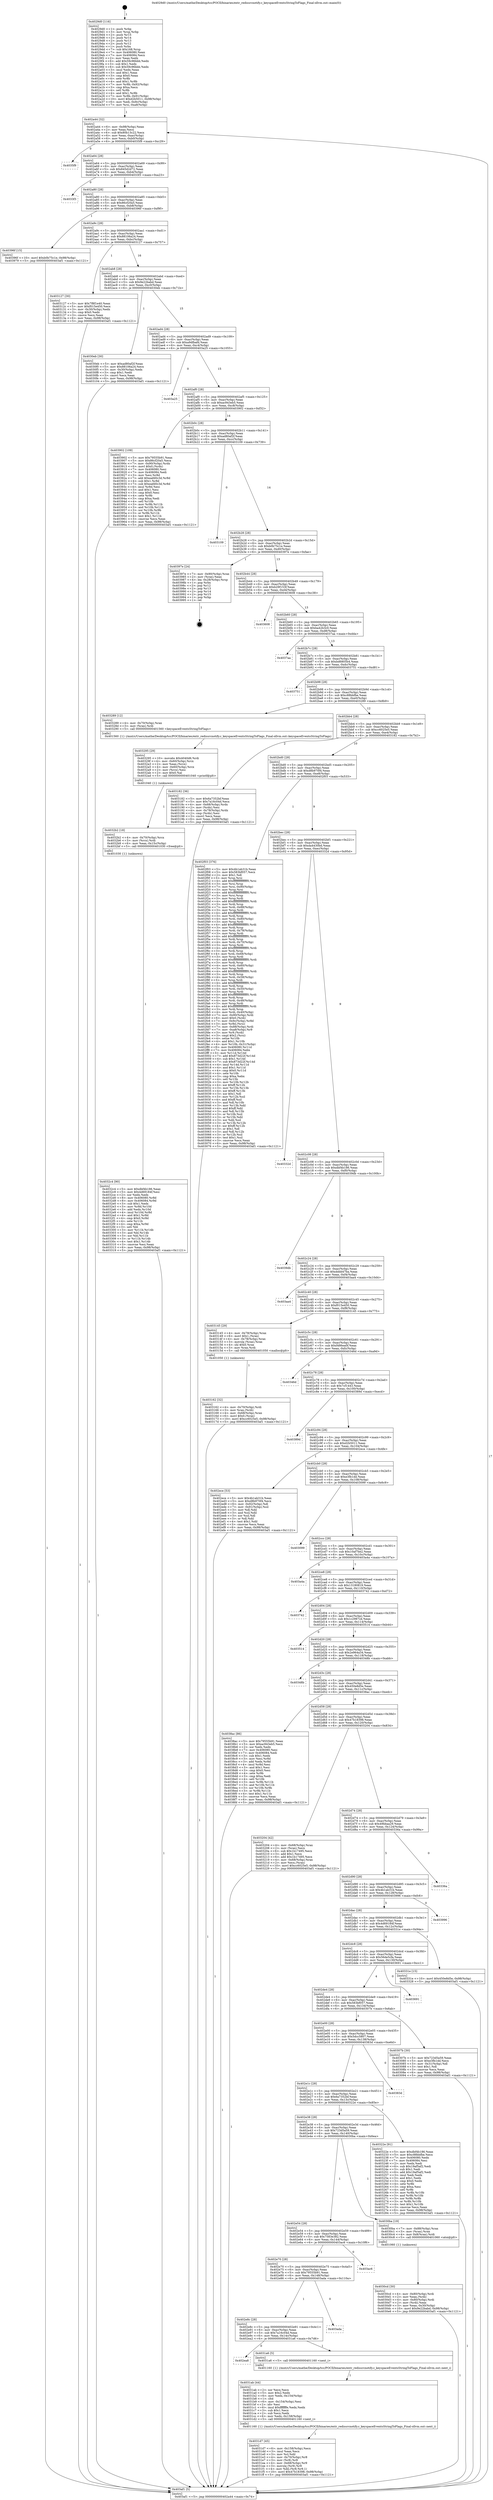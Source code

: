 digraph "0x4029d0" {
  label = "0x4029d0 (/mnt/c/Users/mathe/Desktop/tcc/POCII/binaries/extr_redissrcnotify.c_keyspaceEventsStringToFlags_Final-ollvm.out::main(0))"
  labelloc = "t"
  node[shape=record]

  Entry [label="",width=0.3,height=0.3,shape=circle,fillcolor=black,style=filled]
  "0x402a44" [label="{
     0x402a44 [32]\l
     | [instrs]\l
     &nbsp;&nbsp;0x402a44 \<+6\>: mov -0x98(%rbp),%eax\l
     &nbsp;&nbsp;0x402a4a \<+2\>: mov %eax,%ecx\l
     &nbsp;&nbsp;0x402a4c \<+6\>: sub $0x80b13c22,%ecx\l
     &nbsp;&nbsp;0x402a52 \<+6\>: mov %eax,-0xac(%rbp)\l
     &nbsp;&nbsp;0x402a58 \<+6\>: mov %ecx,-0xb0(%rbp)\l
     &nbsp;&nbsp;0x402a5e \<+6\>: je 00000000004035f9 \<main+0xc29\>\l
  }"]
  "0x4035f9" [label="{
     0x4035f9\l
  }", style=dashed]
  "0x402a64" [label="{
     0x402a64 [28]\l
     | [instrs]\l
     &nbsp;&nbsp;0x402a64 \<+5\>: jmp 0000000000402a69 \<main+0x99\>\l
     &nbsp;&nbsp;0x402a69 \<+6\>: mov -0xac(%rbp),%eax\l
     &nbsp;&nbsp;0x402a6f \<+5\>: sub $0x845d2d72,%eax\l
     &nbsp;&nbsp;0x402a74 \<+6\>: mov %eax,-0xb4(%rbp)\l
     &nbsp;&nbsp;0x402a7a \<+6\>: je 00000000004033f3 \<main+0xa23\>\l
  }"]
  Exit [label="",width=0.3,height=0.3,shape=circle,fillcolor=black,style=filled,peripheries=2]
  "0x4033f3" [label="{
     0x4033f3\l
  }", style=dashed]
  "0x402a80" [label="{
     0x402a80 [28]\l
     | [instrs]\l
     &nbsp;&nbsp;0x402a80 \<+5\>: jmp 0000000000402a85 \<main+0xb5\>\l
     &nbsp;&nbsp;0x402a85 \<+6\>: mov -0xac(%rbp),%eax\l
     &nbsp;&nbsp;0x402a8b \<+5\>: sub $0x86cf20a5,%eax\l
     &nbsp;&nbsp;0x402a90 \<+6\>: mov %eax,-0xb8(%rbp)\l
     &nbsp;&nbsp;0x402a96 \<+6\>: je 000000000040396f \<main+0xf9f\>\l
  }"]
  "0x4032c4" [label="{
     0x4032c4 [90]\l
     | [instrs]\l
     &nbsp;&nbsp;0x4032c4 \<+5\>: mov $0xdbf4b186,%eax\l
     &nbsp;&nbsp;0x4032c9 \<+5\>: mov $0x4d69184f,%esi\l
     &nbsp;&nbsp;0x4032ce \<+2\>: xor %edx,%edx\l
     &nbsp;&nbsp;0x4032d0 \<+8\>: mov 0x406080,%r8d\l
     &nbsp;&nbsp;0x4032d8 \<+8\>: mov 0x406084,%r9d\l
     &nbsp;&nbsp;0x4032e0 \<+3\>: sub $0x1,%edx\l
     &nbsp;&nbsp;0x4032e3 \<+3\>: mov %r8d,%r10d\l
     &nbsp;&nbsp;0x4032e6 \<+3\>: add %edx,%r10d\l
     &nbsp;&nbsp;0x4032e9 \<+4\>: imul %r10d,%r8d\l
     &nbsp;&nbsp;0x4032ed \<+4\>: and $0x1,%r8d\l
     &nbsp;&nbsp;0x4032f1 \<+4\>: cmp $0x0,%r8d\l
     &nbsp;&nbsp;0x4032f5 \<+4\>: sete %r11b\l
     &nbsp;&nbsp;0x4032f9 \<+4\>: cmp $0xa,%r9d\l
     &nbsp;&nbsp;0x4032fd \<+3\>: setl %bl\l
     &nbsp;&nbsp;0x403300 \<+3\>: mov %r11b,%r14b\l
     &nbsp;&nbsp;0x403303 \<+3\>: and %bl,%r14b\l
     &nbsp;&nbsp;0x403306 \<+3\>: xor %bl,%r11b\l
     &nbsp;&nbsp;0x403309 \<+3\>: or %r11b,%r14b\l
     &nbsp;&nbsp;0x40330c \<+4\>: test $0x1,%r14b\l
     &nbsp;&nbsp;0x403310 \<+3\>: cmovne %esi,%eax\l
     &nbsp;&nbsp;0x403313 \<+6\>: mov %eax,-0x98(%rbp)\l
     &nbsp;&nbsp;0x403319 \<+5\>: jmp 0000000000403af1 \<main+0x1121\>\l
  }"]
  "0x40396f" [label="{
     0x40396f [15]\l
     | [instrs]\l
     &nbsp;&nbsp;0x40396f \<+10\>: movl $0xb0b75c1e,-0x98(%rbp)\l
     &nbsp;&nbsp;0x403979 \<+5\>: jmp 0000000000403af1 \<main+0x1121\>\l
  }"]
  "0x402a9c" [label="{
     0x402a9c [28]\l
     | [instrs]\l
     &nbsp;&nbsp;0x402a9c \<+5\>: jmp 0000000000402aa1 \<main+0xd1\>\l
     &nbsp;&nbsp;0x402aa1 \<+6\>: mov -0xac(%rbp),%eax\l
     &nbsp;&nbsp;0x402aa7 \<+5\>: sub $0x88106a24,%eax\l
     &nbsp;&nbsp;0x402aac \<+6\>: mov %eax,-0xbc(%rbp)\l
     &nbsp;&nbsp;0x402ab2 \<+6\>: je 0000000000403127 \<main+0x757\>\l
  }"]
  "0x4032b2" [label="{
     0x4032b2 [18]\l
     | [instrs]\l
     &nbsp;&nbsp;0x4032b2 \<+4\>: mov -0x70(%rbp),%rcx\l
     &nbsp;&nbsp;0x4032b6 \<+3\>: mov (%rcx),%rdi\l
     &nbsp;&nbsp;0x4032b9 \<+6\>: mov %eax,-0x15c(%rbp)\l
     &nbsp;&nbsp;0x4032bf \<+5\>: call 0000000000401030 \<free@plt\>\l
     | [calls]\l
     &nbsp;&nbsp;0x401030 \{1\} (unknown)\l
  }"]
  "0x403127" [label="{
     0x403127 [30]\l
     | [instrs]\l
     &nbsp;&nbsp;0x403127 \<+5\>: mov $0x7f8f1e40,%eax\l
     &nbsp;&nbsp;0x40312c \<+5\>: mov $0xf015e450,%ecx\l
     &nbsp;&nbsp;0x403131 \<+3\>: mov -0x30(%rbp),%edx\l
     &nbsp;&nbsp;0x403134 \<+3\>: cmp $0x0,%edx\l
     &nbsp;&nbsp;0x403137 \<+3\>: cmove %ecx,%eax\l
     &nbsp;&nbsp;0x40313a \<+6\>: mov %eax,-0x98(%rbp)\l
     &nbsp;&nbsp;0x403140 \<+5\>: jmp 0000000000403af1 \<main+0x1121\>\l
  }"]
  "0x402ab8" [label="{
     0x402ab8 [28]\l
     | [instrs]\l
     &nbsp;&nbsp;0x402ab8 \<+5\>: jmp 0000000000402abd \<main+0xed\>\l
     &nbsp;&nbsp;0x402abd \<+6\>: mov -0xac(%rbp),%eax\l
     &nbsp;&nbsp;0x402ac3 \<+5\>: sub $0x9e22babd,%eax\l
     &nbsp;&nbsp;0x402ac8 \<+6\>: mov %eax,-0xc0(%rbp)\l
     &nbsp;&nbsp;0x402ace \<+6\>: je 00000000004030eb \<main+0x71b\>\l
  }"]
  "0x403295" [label="{
     0x403295 [29]\l
     | [instrs]\l
     &nbsp;&nbsp;0x403295 \<+10\>: movabs $0x4040d6,%rdi\l
     &nbsp;&nbsp;0x40329f \<+4\>: mov -0x60(%rbp),%rcx\l
     &nbsp;&nbsp;0x4032a3 \<+2\>: mov %eax,(%rcx)\l
     &nbsp;&nbsp;0x4032a5 \<+4\>: mov -0x60(%rbp),%rcx\l
     &nbsp;&nbsp;0x4032a9 \<+2\>: mov (%rcx),%esi\l
     &nbsp;&nbsp;0x4032ab \<+2\>: mov $0x0,%al\l
     &nbsp;&nbsp;0x4032ad \<+5\>: call 0000000000401040 \<printf@plt\>\l
     | [calls]\l
     &nbsp;&nbsp;0x401040 \{1\} (unknown)\l
  }"]
  "0x4030eb" [label="{
     0x4030eb [30]\l
     | [instrs]\l
     &nbsp;&nbsp;0x4030eb \<+5\>: mov $0xad80af2f,%eax\l
     &nbsp;&nbsp;0x4030f0 \<+5\>: mov $0x88106a24,%ecx\l
     &nbsp;&nbsp;0x4030f5 \<+3\>: mov -0x30(%rbp),%edx\l
     &nbsp;&nbsp;0x4030f8 \<+3\>: cmp $0x1,%edx\l
     &nbsp;&nbsp;0x4030fb \<+3\>: cmovl %ecx,%eax\l
     &nbsp;&nbsp;0x4030fe \<+6\>: mov %eax,-0x98(%rbp)\l
     &nbsp;&nbsp;0x403104 \<+5\>: jmp 0000000000403af1 \<main+0x1121\>\l
  }"]
  "0x402ad4" [label="{
     0x402ad4 [28]\l
     | [instrs]\l
     &nbsp;&nbsp;0x402ad4 \<+5\>: jmp 0000000000402ad9 \<main+0x109\>\l
     &nbsp;&nbsp;0x402ad9 \<+6\>: mov -0xac(%rbp),%eax\l
     &nbsp;&nbsp;0x402adf \<+5\>: sub $0xa9dfbafd,%eax\l
     &nbsp;&nbsp;0x402ae4 \<+6\>: mov %eax,-0xc4(%rbp)\l
     &nbsp;&nbsp;0x402aea \<+6\>: je 0000000000403a25 \<main+0x1055\>\l
  }"]
  "0x4031d7" [label="{
     0x4031d7 [45]\l
     | [instrs]\l
     &nbsp;&nbsp;0x4031d7 \<+6\>: mov -0x158(%rbp),%ecx\l
     &nbsp;&nbsp;0x4031dd \<+3\>: imul %eax,%ecx\l
     &nbsp;&nbsp;0x4031e0 \<+3\>: mov %cl,%dil\l
     &nbsp;&nbsp;0x4031e3 \<+4\>: mov -0x70(%rbp),%r8\l
     &nbsp;&nbsp;0x4031e7 \<+3\>: mov (%r8),%r8\l
     &nbsp;&nbsp;0x4031ea \<+4\>: mov -0x68(%rbp),%r9\l
     &nbsp;&nbsp;0x4031ee \<+3\>: movslq (%r9),%r9\l
     &nbsp;&nbsp;0x4031f1 \<+4\>: mov %dil,(%r8,%r9,1)\l
     &nbsp;&nbsp;0x4031f5 \<+10\>: movl $0x47b18398,-0x98(%rbp)\l
     &nbsp;&nbsp;0x4031ff \<+5\>: jmp 0000000000403af1 \<main+0x1121\>\l
  }"]
  "0x403a25" [label="{
     0x403a25\l
  }", style=dashed]
  "0x402af0" [label="{
     0x402af0 [28]\l
     | [instrs]\l
     &nbsp;&nbsp;0x402af0 \<+5\>: jmp 0000000000402af5 \<main+0x125\>\l
     &nbsp;&nbsp;0x402af5 \<+6\>: mov -0xac(%rbp),%eax\l
     &nbsp;&nbsp;0x402afb \<+5\>: sub $0xac943eb5,%eax\l
     &nbsp;&nbsp;0x402b00 \<+6\>: mov %eax,-0xc8(%rbp)\l
     &nbsp;&nbsp;0x402b06 \<+6\>: je 0000000000403902 \<main+0xf32\>\l
  }"]
  "0x4031ab" [label="{
     0x4031ab [44]\l
     | [instrs]\l
     &nbsp;&nbsp;0x4031ab \<+2\>: xor %ecx,%ecx\l
     &nbsp;&nbsp;0x4031ad \<+5\>: mov $0x2,%edx\l
     &nbsp;&nbsp;0x4031b2 \<+6\>: mov %edx,-0x154(%rbp)\l
     &nbsp;&nbsp;0x4031b8 \<+1\>: cltd\l
     &nbsp;&nbsp;0x4031b9 \<+6\>: mov -0x154(%rbp),%esi\l
     &nbsp;&nbsp;0x4031bf \<+2\>: idiv %esi\l
     &nbsp;&nbsp;0x4031c1 \<+6\>: imul $0xfffffffe,%edx,%edx\l
     &nbsp;&nbsp;0x4031c7 \<+3\>: sub $0x1,%ecx\l
     &nbsp;&nbsp;0x4031ca \<+2\>: sub %ecx,%edx\l
     &nbsp;&nbsp;0x4031cc \<+6\>: mov %edx,-0x158(%rbp)\l
     &nbsp;&nbsp;0x4031d2 \<+5\>: call 0000000000401160 \<next_i\>\l
     | [calls]\l
     &nbsp;&nbsp;0x401160 \{1\} (/mnt/c/Users/mathe/Desktop/tcc/POCII/binaries/extr_redissrcnotify.c_keyspaceEventsStringToFlags_Final-ollvm.out::next_i)\l
  }"]
  "0x403902" [label="{
     0x403902 [109]\l
     | [instrs]\l
     &nbsp;&nbsp;0x403902 \<+5\>: mov $0x79555b91,%eax\l
     &nbsp;&nbsp;0x403907 \<+5\>: mov $0x86cf20a5,%ecx\l
     &nbsp;&nbsp;0x40390c \<+7\>: mov -0x90(%rbp),%rdx\l
     &nbsp;&nbsp;0x403913 \<+6\>: movl $0x0,(%rdx)\l
     &nbsp;&nbsp;0x403919 \<+7\>: mov 0x406080,%esi\l
     &nbsp;&nbsp;0x403920 \<+7\>: mov 0x406084,%edi\l
     &nbsp;&nbsp;0x403927 \<+3\>: mov %esi,%r8d\l
     &nbsp;&nbsp;0x40392a \<+7\>: add $0xeafd0c3d,%r8d\l
     &nbsp;&nbsp;0x403931 \<+4\>: sub $0x1,%r8d\l
     &nbsp;&nbsp;0x403935 \<+7\>: sub $0xeafd0c3d,%r8d\l
     &nbsp;&nbsp;0x40393c \<+4\>: imul %r8d,%esi\l
     &nbsp;&nbsp;0x403940 \<+3\>: and $0x1,%esi\l
     &nbsp;&nbsp;0x403943 \<+3\>: cmp $0x0,%esi\l
     &nbsp;&nbsp;0x403946 \<+4\>: sete %r9b\l
     &nbsp;&nbsp;0x40394a \<+3\>: cmp $0xa,%edi\l
     &nbsp;&nbsp;0x40394d \<+4\>: setl %r10b\l
     &nbsp;&nbsp;0x403951 \<+3\>: mov %r9b,%r11b\l
     &nbsp;&nbsp;0x403954 \<+3\>: and %r10b,%r11b\l
     &nbsp;&nbsp;0x403957 \<+3\>: xor %r10b,%r9b\l
     &nbsp;&nbsp;0x40395a \<+3\>: or %r9b,%r11b\l
     &nbsp;&nbsp;0x40395d \<+4\>: test $0x1,%r11b\l
     &nbsp;&nbsp;0x403961 \<+3\>: cmovne %ecx,%eax\l
     &nbsp;&nbsp;0x403964 \<+6\>: mov %eax,-0x98(%rbp)\l
     &nbsp;&nbsp;0x40396a \<+5\>: jmp 0000000000403af1 \<main+0x1121\>\l
  }"]
  "0x402b0c" [label="{
     0x402b0c [28]\l
     | [instrs]\l
     &nbsp;&nbsp;0x402b0c \<+5\>: jmp 0000000000402b11 \<main+0x141\>\l
     &nbsp;&nbsp;0x402b11 \<+6\>: mov -0xac(%rbp),%eax\l
     &nbsp;&nbsp;0x402b17 \<+5\>: sub $0xad80af2f,%eax\l
     &nbsp;&nbsp;0x402b1c \<+6\>: mov %eax,-0xcc(%rbp)\l
     &nbsp;&nbsp;0x402b22 \<+6\>: je 0000000000403109 \<main+0x739\>\l
  }"]
  "0x402ea8" [label="{
     0x402ea8\l
  }", style=dashed]
  "0x403109" [label="{
     0x403109\l
  }", style=dashed]
  "0x402b28" [label="{
     0x402b28 [28]\l
     | [instrs]\l
     &nbsp;&nbsp;0x402b28 \<+5\>: jmp 0000000000402b2d \<main+0x15d\>\l
     &nbsp;&nbsp;0x402b2d \<+6\>: mov -0xac(%rbp),%eax\l
     &nbsp;&nbsp;0x402b33 \<+5\>: sub $0xb0b75c1e,%eax\l
     &nbsp;&nbsp;0x402b38 \<+6\>: mov %eax,-0xd0(%rbp)\l
     &nbsp;&nbsp;0x402b3e \<+6\>: je 000000000040397e \<main+0xfae\>\l
  }"]
  "0x4031a6" [label="{
     0x4031a6 [5]\l
     | [instrs]\l
     &nbsp;&nbsp;0x4031a6 \<+5\>: call 0000000000401160 \<next_i\>\l
     | [calls]\l
     &nbsp;&nbsp;0x401160 \{1\} (/mnt/c/Users/mathe/Desktop/tcc/POCII/binaries/extr_redissrcnotify.c_keyspaceEventsStringToFlags_Final-ollvm.out::next_i)\l
  }"]
  "0x40397e" [label="{
     0x40397e [24]\l
     | [instrs]\l
     &nbsp;&nbsp;0x40397e \<+7\>: mov -0x90(%rbp),%rax\l
     &nbsp;&nbsp;0x403985 \<+2\>: mov (%rax),%eax\l
     &nbsp;&nbsp;0x403987 \<+4\>: lea -0x28(%rbp),%rsp\l
     &nbsp;&nbsp;0x40398b \<+1\>: pop %rbx\l
     &nbsp;&nbsp;0x40398c \<+2\>: pop %r12\l
     &nbsp;&nbsp;0x40398e \<+2\>: pop %r13\l
     &nbsp;&nbsp;0x403990 \<+2\>: pop %r14\l
     &nbsp;&nbsp;0x403992 \<+2\>: pop %r15\l
     &nbsp;&nbsp;0x403994 \<+1\>: pop %rbp\l
     &nbsp;&nbsp;0x403995 \<+1\>: ret\l
  }"]
  "0x402b44" [label="{
     0x402b44 [28]\l
     | [instrs]\l
     &nbsp;&nbsp;0x402b44 \<+5\>: jmp 0000000000402b49 \<main+0x179\>\l
     &nbsp;&nbsp;0x402b49 \<+6\>: mov -0xac(%rbp),%eax\l
     &nbsp;&nbsp;0x402b4f \<+5\>: sub $0xb29f153f,%eax\l
     &nbsp;&nbsp;0x402b54 \<+6\>: mov %eax,-0xd4(%rbp)\l
     &nbsp;&nbsp;0x402b5a \<+6\>: je 0000000000403608 \<main+0xc38\>\l
  }"]
  "0x402e8c" [label="{
     0x402e8c [28]\l
     | [instrs]\l
     &nbsp;&nbsp;0x402e8c \<+5\>: jmp 0000000000402e91 \<main+0x4c1\>\l
     &nbsp;&nbsp;0x402e91 \<+6\>: mov -0xac(%rbp),%eax\l
     &nbsp;&nbsp;0x402e97 \<+5\>: sub $0x7a16c04d,%eax\l
     &nbsp;&nbsp;0x402e9c \<+6\>: mov %eax,-0x14c(%rbp)\l
     &nbsp;&nbsp;0x402ea2 \<+6\>: je 00000000004031a6 \<main+0x7d6\>\l
  }"]
  "0x403608" [label="{
     0x403608\l
  }", style=dashed]
  "0x402b60" [label="{
     0x402b60 [28]\l
     | [instrs]\l
     &nbsp;&nbsp;0x402b60 \<+5\>: jmp 0000000000402b65 \<main+0x195\>\l
     &nbsp;&nbsp;0x402b65 \<+6\>: mov -0xac(%rbp),%eax\l
     &nbsp;&nbsp;0x402b6b \<+5\>: sub $0xba42b3c0,%eax\l
     &nbsp;&nbsp;0x402b70 \<+6\>: mov %eax,-0xd8(%rbp)\l
     &nbsp;&nbsp;0x402b76 \<+6\>: je 00000000004037aa \<main+0xdda\>\l
  }"]
  "0x403ada" [label="{
     0x403ada\l
  }", style=dashed]
  "0x4037aa" [label="{
     0x4037aa\l
  }", style=dashed]
  "0x402b7c" [label="{
     0x402b7c [28]\l
     | [instrs]\l
     &nbsp;&nbsp;0x402b7c \<+5\>: jmp 0000000000402b81 \<main+0x1b1\>\l
     &nbsp;&nbsp;0x402b81 \<+6\>: mov -0xac(%rbp),%eax\l
     &nbsp;&nbsp;0x402b87 \<+5\>: sub $0xbd6805b4,%eax\l
     &nbsp;&nbsp;0x402b8c \<+6\>: mov %eax,-0xdc(%rbp)\l
     &nbsp;&nbsp;0x402b92 \<+6\>: je 0000000000403751 \<main+0xd81\>\l
  }"]
  "0x402e70" [label="{
     0x402e70 [28]\l
     | [instrs]\l
     &nbsp;&nbsp;0x402e70 \<+5\>: jmp 0000000000402e75 \<main+0x4a5\>\l
     &nbsp;&nbsp;0x402e75 \<+6\>: mov -0xac(%rbp),%eax\l
     &nbsp;&nbsp;0x402e7b \<+5\>: sub $0x79555b91,%eax\l
     &nbsp;&nbsp;0x402e80 \<+6\>: mov %eax,-0x148(%rbp)\l
     &nbsp;&nbsp;0x402e86 \<+6\>: je 0000000000403ada \<main+0x110a\>\l
  }"]
  "0x403751" [label="{
     0x403751\l
  }", style=dashed]
  "0x402b98" [label="{
     0x402b98 [28]\l
     | [instrs]\l
     &nbsp;&nbsp;0x402b98 \<+5\>: jmp 0000000000402b9d \<main+0x1cd\>\l
     &nbsp;&nbsp;0x402b9d \<+6\>: mov -0xac(%rbp),%eax\l
     &nbsp;&nbsp;0x402ba3 \<+5\>: sub $0xc88bbfbe,%eax\l
     &nbsp;&nbsp;0x402ba8 \<+6\>: mov %eax,-0xe0(%rbp)\l
     &nbsp;&nbsp;0x402bae \<+6\>: je 0000000000403289 \<main+0x8b9\>\l
  }"]
  "0x403ac6" [label="{
     0x403ac6\l
  }", style=dashed]
  "0x403289" [label="{
     0x403289 [12]\l
     | [instrs]\l
     &nbsp;&nbsp;0x403289 \<+4\>: mov -0x70(%rbp),%rax\l
     &nbsp;&nbsp;0x40328d \<+3\>: mov (%rax),%rdi\l
     &nbsp;&nbsp;0x403290 \<+5\>: call 0000000000401560 \<keyspaceEventsStringToFlags\>\l
     | [calls]\l
     &nbsp;&nbsp;0x401560 \{1\} (/mnt/c/Users/mathe/Desktop/tcc/POCII/binaries/extr_redissrcnotify.c_keyspaceEventsStringToFlags_Final-ollvm.out::keyspaceEventsStringToFlags)\l
  }"]
  "0x402bb4" [label="{
     0x402bb4 [28]\l
     | [instrs]\l
     &nbsp;&nbsp;0x402bb4 \<+5\>: jmp 0000000000402bb9 \<main+0x1e9\>\l
     &nbsp;&nbsp;0x402bb9 \<+6\>: mov -0xac(%rbp),%eax\l
     &nbsp;&nbsp;0x402bbf \<+5\>: sub $0xcc6025e5,%eax\l
     &nbsp;&nbsp;0x402bc4 \<+6\>: mov %eax,-0xe4(%rbp)\l
     &nbsp;&nbsp;0x402bca \<+6\>: je 0000000000403182 \<main+0x7b2\>\l
  }"]
  "0x403162" [label="{
     0x403162 [32]\l
     | [instrs]\l
     &nbsp;&nbsp;0x403162 \<+4\>: mov -0x70(%rbp),%rdi\l
     &nbsp;&nbsp;0x403166 \<+3\>: mov %rax,(%rdi)\l
     &nbsp;&nbsp;0x403169 \<+4\>: mov -0x68(%rbp),%rax\l
     &nbsp;&nbsp;0x40316d \<+6\>: movl $0x0,(%rax)\l
     &nbsp;&nbsp;0x403173 \<+10\>: movl $0xcc6025e5,-0x98(%rbp)\l
     &nbsp;&nbsp;0x40317d \<+5\>: jmp 0000000000403af1 \<main+0x1121\>\l
  }"]
  "0x403182" [label="{
     0x403182 [36]\l
     | [instrs]\l
     &nbsp;&nbsp;0x403182 \<+5\>: mov $0x6a7352bf,%eax\l
     &nbsp;&nbsp;0x403187 \<+5\>: mov $0x7a16c04d,%ecx\l
     &nbsp;&nbsp;0x40318c \<+4\>: mov -0x68(%rbp),%rdx\l
     &nbsp;&nbsp;0x403190 \<+2\>: mov (%rdx),%esi\l
     &nbsp;&nbsp;0x403192 \<+4\>: mov -0x78(%rbp),%rdx\l
     &nbsp;&nbsp;0x403196 \<+2\>: cmp (%rdx),%esi\l
     &nbsp;&nbsp;0x403198 \<+3\>: cmovl %ecx,%eax\l
     &nbsp;&nbsp;0x40319b \<+6\>: mov %eax,-0x98(%rbp)\l
     &nbsp;&nbsp;0x4031a1 \<+5\>: jmp 0000000000403af1 \<main+0x1121\>\l
  }"]
  "0x402bd0" [label="{
     0x402bd0 [28]\l
     | [instrs]\l
     &nbsp;&nbsp;0x402bd0 \<+5\>: jmp 0000000000402bd5 \<main+0x205\>\l
     &nbsp;&nbsp;0x402bd5 \<+6\>: mov -0xac(%rbp),%eax\l
     &nbsp;&nbsp;0x402bdb \<+5\>: sub $0xd8b970f4,%eax\l
     &nbsp;&nbsp;0x402be0 \<+6\>: mov %eax,-0xe8(%rbp)\l
     &nbsp;&nbsp;0x402be6 \<+6\>: je 0000000000402f03 \<main+0x533\>\l
  }"]
  "0x4030cd" [label="{
     0x4030cd [30]\l
     | [instrs]\l
     &nbsp;&nbsp;0x4030cd \<+4\>: mov -0x80(%rbp),%rdi\l
     &nbsp;&nbsp;0x4030d1 \<+2\>: mov %eax,(%rdi)\l
     &nbsp;&nbsp;0x4030d3 \<+4\>: mov -0x80(%rbp),%rdi\l
     &nbsp;&nbsp;0x4030d7 \<+2\>: mov (%rdi),%eax\l
     &nbsp;&nbsp;0x4030d9 \<+3\>: mov %eax,-0x30(%rbp)\l
     &nbsp;&nbsp;0x4030dc \<+10\>: movl $0x9e22babd,-0x98(%rbp)\l
     &nbsp;&nbsp;0x4030e6 \<+5\>: jmp 0000000000403af1 \<main+0x1121\>\l
  }"]
  "0x402f03" [label="{
     0x402f03 [376]\l
     | [instrs]\l
     &nbsp;&nbsp;0x402f03 \<+5\>: mov $0x4b1ab31b,%eax\l
     &nbsp;&nbsp;0x402f08 \<+5\>: mov $0x583bf057,%ecx\l
     &nbsp;&nbsp;0x402f0d \<+2\>: mov $0x1,%dl\l
     &nbsp;&nbsp;0x402f0f \<+3\>: mov %rsp,%rsi\l
     &nbsp;&nbsp;0x402f12 \<+4\>: add $0xfffffffffffffff0,%rsi\l
     &nbsp;&nbsp;0x402f16 \<+3\>: mov %rsi,%rsp\l
     &nbsp;&nbsp;0x402f19 \<+7\>: mov %rsi,-0x90(%rbp)\l
     &nbsp;&nbsp;0x402f20 \<+3\>: mov %rsp,%rsi\l
     &nbsp;&nbsp;0x402f23 \<+4\>: add $0xfffffffffffffff0,%rsi\l
     &nbsp;&nbsp;0x402f27 \<+3\>: mov %rsi,%rsp\l
     &nbsp;&nbsp;0x402f2a \<+3\>: mov %rsp,%rdi\l
     &nbsp;&nbsp;0x402f2d \<+4\>: add $0xfffffffffffffff0,%rdi\l
     &nbsp;&nbsp;0x402f31 \<+3\>: mov %rdi,%rsp\l
     &nbsp;&nbsp;0x402f34 \<+7\>: mov %rdi,-0x88(%rbp)\l
     &nbsp;&nbsp;0x402f3b \<+3\>: mov %rsp,%rdi\l
     &nbsp;&nbsp;0x402f3e \<+4\>: add $0xfffffffffffffff0,%rdi\l
     &nbsp;&nbsp;0x402f42 \<+3\>: mov %rdi,%rsp\l
     &nbsp;&nbsp;0x402f45 \<+4\>: mov %rdi,-0x80(%rbp)\l
     &nbsp;&nbsp;0x402f49 \<+3\>: mov %rsp,%rdi\l
     &nbsp;&nbsp;0x402f4c \<+4\>: add $0xfffffffffffffff0,%rdi\l
     &nbsp;&nbsp;0x402f50 \<+3\>: mov %rdi,%rsp\l
     &nbsp;&nbsp;0x402f53 \<+4\>: mov %rdi,-0x78(%rbp)\l
     &nbsp;&nbsp;0x402f57 \<+3\>: mov %rsp,%rdi\l
     &nbsp;&nbsp;0x402f5a \<+4\>: add $0xfffffffffffffff0,%rdi\l
     &nbsp;&nbsp;0x402f5e \<+3\>: mov %rdi,%rsp\l
     &nbsp;&nbsp;0x402f61 \<+4\>: mov %rdi,-0x70(%rbp)\l
     &nbsp;&nbsp;0x402f65 \<+3\>: mov %rsp,%rdi\l
     &nbsp;&nbsp;0x402f68 \<+4\>: add $0xfffffffffffffff0,%rdi\l
     &nbsp;&nbsp;0x402f6c \<+3\>: mov %rdi,%rsp\l
     &nbsp;&nbsp;0x402f6f \<+4\>: mov %rdi,-0x68(%rbp)\l
     &nbsp;&nbsp;0x402f73 \<+3\>: mov %rsp,%rdi\l
     &nbsp;&nbsp;0x402f76 \<+4\>: add $0xfffffffffffffff0,%rdi\l
     &nbsp;&nbsp;0x402f7a \<+3\>: mov %rdi,%rsp\l
     &nbsp;&nbsp;0x402f7d \<+4\>: mov %rdi,-0x60(%rbp)\l
     &nbsp;&nbsp;0x402f81 \<+3\>: mov %rsp,%rdi\l
     &nbsp;&nbsp;0x402f84 \<+4\>: add $0xfffffffffffffff0,%rdi\l
     &nbsp;&nbsp;0x402f88 \<+3\>: mov %rdi,%rsp\l
     &nbsp;&nbsp;0x402f8b \<+4\>: mov %rdi,-0x58(%rbp)\l
     &nbsp;&nbsp;0x402f8f \<+3\>: mov %rsp,%rdi\l
     &nbsp;&nbsp;0x402f92 \<+4\>: add $0xfffffffffffffff0,%rdi\l
     &nbsp;&nbsp;0x402f96 \<+3\>: mov %rdi,%rsp\l
     &nbsp;&nbsp;0x402f99 \<+4\>: mov %rdi,-0x50(%rbp)\l
     &nbsp;&nbsp;0x402f9d \<+3\>: mov %rsp,%rdi\l
     &nbsp;&nbsp;0x402fa0 \<+4\>: add $0xfffffffffffffff0,%rdi\l
     &nbsp;&nbsp;0x402fa4 \<+3\>: mov %rdi,%rsp\l
     &nbsp;&nbsp;0x402fa7 \<+4\>: mov %rdi,-0x48(%rbp)\l
     &nbsp;&nbsp;0x402fab \<+3\>: mov %rsp,%rdi\l
     &nbsp;&nbsp;0x402fae \<+4\>: add $0xfffffffffffffff0,%rdi\l
     &nbsp;&nbsp;0x402fb2 \<+3\>: mov %rdi,%rsp\l
     &nbsp;&nbsp;0x402fb5 \<+4\>: mov %rdi,-0x40(%rbp)\l
     &nbsp;&nbsp;0x402fb9 \<+7\>: mov -0x90(%rbp),%rdi\l
     &nbsp;&nbsp;0x402fc0 \<+6\>: movl $0x0,(%rdi)\l
     &nbsp;&nbsp;0x402fc6 \<+7\>: mov -0x9c(%rbp),%r8d\l
     &nbsp;&nbsp;0x402fcd \<+3\>: mov %r8d,(%rsi)\l
     &nbsp;&nbsp;0x402fd0 \<+7\>: mov -0x88(%rbp),%rdi\l
     &nbsp;&nbsp;0x402fd7 \<+7\>: mov -0xa8(%rbp),%r9\l
     &nbsp;&nbsp;0x402fde \<+3\>: mov %r9,(%rdi)\l
     &nbsp;&nbsp;0x402fe1 \<+3\>: cmpl $0x2,(%rsi)\l
     &nbsp;&nbsp;0x402fe4 \<+4\>: setne %r10b\l
     &nbsp;&nbsp;0x402fe8 \<+4\>: and $0x1,%r10b\l
     &nbsp;&nbsp;0x402fec \<+4\>: mov %r10b,-0x31(%rbp)\l
     &nbsp;&nbsp;0x402ff0 \<+8\>: mov 0x406080,%r11d\l
     &nbsp;&nbsp;0x402ff8 \<+7\>: mov 0x406084,%ebx\l
     &nbsp;&nbsp;0x402fff \<+3\>: mov %r11d,%r14d\l
     &nbsp;&nbsp;0x403002 \<+7\>: add $0x873d22f,%r14d\l
     &nbsp;&nbsp;0x403009 \<+4\>: sub $0x1,%r14d\l
     &nbsp;&nbsp;0x40300d \<+7\>: sub $0x873d22f,%r14d\l
     &nbsp;&nbsp;0x403014 \<+4\>: imul %r14d,%r11d\l
     &nbsp;&nbsp;0x403018 \<+4\>: and $0x1,%r11d\l
     &nbsp;&nbsp;0x40301c \<+4\>: cmp $0x0,%r11d\l
     &nbsp;&nbsp;0x403020 \<+4\>: sete %r10b\l
     &nbsp;&nbsp;0x403024 \<+3\>: cmp $0xa,%ebx\l
     &nbsp;&nbsp;0x403027 \<+4\>: setl %r15b\l
     &nbsp;&nbsp;0x40302b \<+3\>: mov %r10b,%r12b\l
     &nbsp;&nbsp;0x40302e \<+4\>: xor $0xff,%r12b\l
     &nbsp;&nbsp;0x403032 \<+3\>: mov %r15b,%r13b\l
     &nbsp;&nbsp;0x403035 \<+4\>: xor $0xff,%r13b\l
     &nbsp;&nbsp;0x403039 \<+3\>: xor $0x1,%dl\l
     &nbsp;&nbsp;0x40303c \<+3\>: mov %r12b,%sil\l
     &nbsp;&nbsp;0x40303f \<+4\>: and $0xff,%sil\l
     &nbsp;&nbsp;0x403043 \<+3\>: and %dl,%r10b\l
     &nbsp;&nbsp;0x403046 \<+3\>: mov %r13b,%dil\l
     &nbsp;&nbsp;0x403049 \<+4\>: and $0xff,%dil\l
     &nbsp;&nbsp;0x40304d \<+3\>: and %dl,%r15b\l
     &nbsp;&nbsp;0x403050 \<+3\>: or %r10b,%sil\l
     &nbsp;&nbsp;0x403053 \<+3\>: or %r15b,%dil\l
     &nbsp;&nbsp;0x403056 \<+3\>: xor %dil,%sil\l
     &nbsp;&nbsp;0x403059 \<+3\>: or %r13b,%r12b\l
     &nbsp;&nbsp;0x40305c \<+4\>: xor $0xff,%r12b\l
     &nbsp;&nbsp;0x403060 \<+3\>: or $0x1,%dl\l
     &nbsp;&nbsp;0x403063 \<+3\>: and %dl,%r12b\l
     &nbsp;&nbsp;0x403066 \<+3\>: or %r12b,%sil\l
     &nbsp;&nbsp;0x403069 \<+4\>: test $0x1,%sil\l
     &nbsp;&nbsp;0x40306d \<+3\>: cmovne %ecx,%eax\l
     &nbsp;&nbsp;0x403070 \<+6\>: mov %eax,-0x98(%rbp)\l
     &nbsp;&nbsp;0x403076 \<+5\>: jmp 0000000000403af1 \<main+0x1121\>\l
  }"]
  "0x402bec" [label="{
     0x402bec [28]\l
     | [instrs]\l
     &nbsp;&nbsp;0x402bec \<+5\>: jmp 0000000000402bf1 \<main+0x221\>\l
     &nbsp;&nbsp;0x402bf1 \<+6\>: mov -0xac(%rbp),%eax\l
     &nbsp;&nbsp;0x402bf7 \<+5\>: sub $0xda4430bd,%eax\l
     &nbsp;&nbsp;0x402bfc \<+6\>: mov %eax,-0xec(%rbp)\l
     &nbsp;&nbsp;0x402c02 \<+6\>: je 000000000040332d \<main+0x95d\>\l
  }"]
  "0x402e54" [label="{
     0x402e54 [28]\l
     | [instrs]\l
     &nbsp;&nbsp;0x402e54 \<+5\>: jmp 0000000000402e59 \<main+0x489\>\l
     &nbsp;&nbsp;0x402e59 \<+6\>: mov -0xac(%rbp),%eax\l
     &nbsp;&nbsp;0x402e5f \<+5\>: sub $0x7583e382,%eax\l
     &nbsp;&nbsp;0x402e64 \<+6\>: mov %eax,-0x144(%rbp)\l
     &nbsp;&nbsp;0x402e6a \<+6\>: je 0000000000403ac6 \<main+0x10f6\>\l
  }"]
  "0x40332d" [label="{
     0x40332d\l
  }", style=dashed]
  "0x402c08" [label="{
     0x402c08 [28]\l
     | [instrs]\l
     &nbsp;&nbsp;0x402c08 \<+5\>: jmp 0000000000402c0d \<main+0x23d\>\l
     &nbsp;&nbsp;0x402c0d \<+6\>: mov -0xac(%rbp),%eax\l
     &nbsp;&nbsp;0x402c13 \<+5\>: sub $0xdbf4b186,%eax\l
     &nbsp;&nbsp;0x402c18 \<+6\>: mov %eax,-0xf0(%rbp)\l
     &nbsp;&nbsp;0x402c1e \<+6\>: je 00000000004039db \<main+0x100b\>\l
  }"]
  "0x4030ba" [label="{
     0x4030ba [19]\l
     | [instrs]\l
     &nbsp;&nbsp;0x4030ba \<+7\>: mov -0x88(%rbp),%rax\l
     &nbsp;&nbsp;0x4030c1 \<+3\>: mov (%rax),%rax\l
     &nbsp;&nbsp;0x4030c4 \<+4\>: mov 0x8(%rax),%rdi\l
     &nbsp;&nbsp;0x4030c8 \<+5\>: call 0000000000401060 \<atoi@plt\>\l
     | [calls]\l
     &nbsp;&nbsp;0x401060 \{1\} (unknown)\l
  }"]
  "0x4039db" [label="{
     0x4039db\l
  }", style=dashed]
  "0x402c24" [label="{
     0x402c24 [28]\l
     | [instrs]\l
     &nbsp;&nbsp;0x402c24 \<+5\>: jmp 0000000000402c29 \<main+0x259\>\l
     &nbsp;&nbsp;0x402c29 \<+6\>: mov -0xac(%rbp),%eax\l
     &nbsp;&nbsp;0x402c2f \<+5\>: sub $0xdddd47ba,%eax\l
     &nbsp;&nbsp;0x402c34 \<+6\>: mov %eax,-0xf4(%rbp)\l
     &nbsp;&nbsp;0x402c3a \<+6\>: je 0000000000403aa4 \<main+0x10d4\>\l
  }"]
  "0x402e38" [label="{
     0x402e38 [28]\l
     | [instrs]\l
     &nbsp;&nbsp;0x402e38 \<+5\>: jmp 0000000000402e3d \<main+0x46d\>\l
     &nbsp;&nbsp;0x402e3d \<+6\>: mov -0xac(%rbp),%eax\l
     &nbsp;&nbsp;0x402e43 \<+5\>: sub $0x723d5a59,%eax\l
     &nbsp;&nbsp;0x402e48 \<+6\>: mov %eax,-0x140(%rbp)\l
     &nbsp;&nbsp;0x402e4e \<+6\>: je 00000000004030ba \<main+0x6ea\>\l
  }"]
  "0x403aa4" [label="{
     0x403aa4\l
  }", style=dashed]
  "0x402c40" [label="{
     0x402c40 [28]\l
     | [instrs]\l
     &nbsp;&nbsp;0x402c40 \<+5\>: jmp 0000000000402c45 \<main+0x275\>\l
     &nbsp;&nbsp;0x402c45 \<+6\>: mov -0xac(%rbp),%eax\l
     &nbsp;&nbsp;0x402c4b \<+5\>: sub $0xf015e450,%eax\l
     &nbsp;&nbsp;0x402c50 \<+6\>: mov %eax,-0xf8(%rbp)\l
     &nbsp;&nbsp;0x402c56 \<+6\>: je 0000000000403145 \<main+0x775\>\l
  }"]
  "0x40322e" [label="{
     0x40322e [91]\l
     | [instrs]\l
     &nbsp;&nbsp;0x40322e \<+5\>: mov $0xdbf4b186,%eax\l
     &nbsp;&nbsp;0x403233 \<+5\>: mov $0xc88bbfbe,%ecx\l
     &nbsp;&nbsp;0x403238 \<+7\>: mov 0x406080,%edx\l
     &nbsp;&nbsp;0x40323f \<+7\>: mov 0x406084,%esi\l
     &nbsp;&nbsp;0x403246 \<+2\>: mov %edx,%edi\l
     &nbsp;&nbsp;0x403248 \<+6\>: sub $0x19af5af2,%edi\l
     &nbsp;&nbsp;0x40324e \<+3\>: sub $0x1,%edi\l
     &nbsp;&nbsp;0x403251 \<+6\>: add $0x19af5af2,%edi\l
     &nbsp;&nbsp;0x403257 \<+3\>: imul %edi,%edx\l
     &nbsp;&nbsp;0x40325a \<+3\>: and $0x1,%edx\l
     &nbsp;&nbsp;0x40325d \<+3\>: cmp $0x0,%edx\l
     &nbsp;&nbsp;0x403260 \<+4\>: sete %r8b\l
     &nbsp;&nbsp;0x403264 \<+3\>: cmp $0xa,%esi\l
     &nbsp;&nbsp;0x403267 \<+4\>: setl %r9b\l
     &nbsp;&nbsp;0x40326b \<+3\>: mov %r8b,%r10b\l
     &nbsp;&nbsp;0x40326e \<+3\>: and %r9b,%r10b\l
     &nbsp;&nbsp;0x403271 \<+3\>: xor %r9b,%r8b\l
     &nbsp;&nbsp;0x403274 \<+3\>: or %r8b,%r10b\l
     &nbsp;&nbsp;0x403277 \<+4\>: test $0x1,%r10b\l
     &nbsp;&nbsp;0x40327b \<+3\>: cmovne %ecx,%eax\l
     &nbsp;&nbsp;0x40327e \<+6\>: mov %eax,-0x98(%rbp)\l
     &nbsp;&nbsp;0x403284 \<+5\>: jmp 0000000000403af1 \<main+0x1121\>\l
  }"]
  "0x403145" [label="{
     0x403145 [29]\l
     | [instrs]\l
     &nbsp;&nbsp;0x403145 \<+4\>: mov -0x78(%rbp),%rax\l
     &nbsp;&nbsp;0x403149 \<+6\>: movl $0x1,(%rax)\l
     &nbsp;&nbsp;0x40314f \<+4\>: mov -0x78(%rbp),%rax\l
     &nbsp;&nbsp;0x403153 \<+3\>: movslq (%rax),%rax\l
     &nbsp;&nbsp;0x403156 \<+4\>: shl $0x0,%rax\l
     &nbsp;&nbsp;0x40315a \<+3\>: mov %rax,%rdi\l
     &nbsp;&nbsp;0x40315d \<+5\>: call 0000000000401050 \<malloc@plt\>\l
     | [calls]\l
     &nbsp;&nbsp;0x401050 \{1\} (unknown)\l
  }"]
  "0x402c5c" [label="{
     0x402c5c [28]\l
     | [instrs]\l
     &nbsp;&nbsp;0x402c5c \<+5\>: jmp 0000000000402c61 \<main+0x291\>\l
     &nbsp;&nbsp;0x402c61 \<+6\>: mov -0xac(%rbp),%eax\l
     &nbsp;&nbsp;0x402c67 \<+5\>: sub $0xf486ea0f,%eax\l
     &nbsp;&nbsp;0x402c6c \<+6\>: mov %eax,-0xfc(%rbp)\l
     &nbsp;&nbsp;0x402c72 \<+6\>: je 000000000040346d \<main+0xa9d\>\l
  }"]
  "0x402e1c" [label="{
     0x402e1c [28]\l
     | [instrs]\l
     &nbsp;&nbsp;0x402e1c \<+5\>: jmp 0000000000402e21 \<main+0x451\>\l
     &nbsp;&nbsp;0x402e21 \<+6\>: mov -0xac(%rbp),%eax\l
     &nbsp;&nbsp;0x402e27 \<+5\>: sub $0x6a7352bf,%eax\l
     &nbsp;&nbsp;0x402e2c \<+6\>: mov %eax,-0x13c(%rbp)\l
     &nbsp;&nbsp;0x402e32 \<+6\>: je 000000000040322e \<main+0x85e\>\l
  }"]
  "0x40346d" [label="{
     0x40346d\l
  }", style=dashed]
  "0x402c78" [label="{
     0x402c78 [28]\l
     | [instrs]\l
     &nbsp;&nbsp;0x402c78 \<+5\>: jmp 0000000000402c7d \<main+0x2ad\>\l
     &nbsp;&nbsp;0x402c7d \<+6\>: mov -0xac(%rbp),%eax\l
     &nbsp;&nbsp;0x402c83 \<+5\>: sub $0x7cf1443,%eax\l
     &nbsp;&nbsp;0x402c88 \<+6\>: mov %eax,-0x100(%rbp)\l
     &nbsp;&nbsp;0x402c8e \<+6\>: je 000000000040389d \<main+0xecd\>\l
  }"]
  "0x40383d" [label="{
     0x40383d\l
  }", style=dashed]
  "0x40389d" [label="{
     0x40389d\l
  }", style=dashed]
  "0x402c94" [label="{
     0x402c94 [28]\l
     | [instrs]\l
     &nbsp;&nbsp;0x402c94 \<+5\>: jmp 0000000000402c99 \<main+0x2c9\>\l
     &nbsp;&nbsp;0x402c99 \<+6\>: mov -0xac(%rbp),%eax\l
     &nbsp;&nbsp;0x402c9f \<+5\>: sub $0xd2b5011,%eax\l
     &nbsp;&nbsp;0x402ca4 \<+6\>: mov %eax,-0x104(%rbp)\l
     &nbsp;&nbsp;0x402caa \<+6\>: je 0000000000402ece \<main+0x4fe\>\l
  }"]
  "0x402e00" [label="{
     0x402e00 [28]\l
     | [instrs]\l
     &nbsp;&nbsp;0x402e00 \<+5\>: jmp 0000000000402e05 \<main+0x435\>\l
     &nbsp;&nbsp;0x402e05 \<+6\>: mov -0xac(%rbp),%eax\l
     &nbsp;&nbsp;0x402e0b \<+5\>: sub $0x5dcc5807,%eax\l
     &nbsp;&nbsp;0x402e10 \<+6\>: mov %eax,-0x138(%rbp)\l
     &nbsp;&nbsp;0x402e16 \<+6\>: je 000000000040383d \<main+0xe6d\>\l
  }"]
  "0x402ece" [label="{
     0x402ece [53]\l
     | [instrs]\l
     &nbsp;&nbsp;0x402ece \<+5\>: mov $0x4b1ab31b,%eax\l
     &nbsp;&nbsp;0x402ed3 \<+5\>: mov $0xd8b970f4,%ecx\l
     &nbsp;&nbsp;0x402ed8 \<+6\>: mov -0x92(%rbp),%dl\l
     &nbsp;&nbsp;0x402ede \<+7\>: mov -0x91(%rbp),%sil\l
     &nbsp;&nbsp;0x402ee5 \<+3\>: mov %dl,%dil\l
     &nbsp;&nbsp;0x402ee8 \<+3\>: and %sil,%dil\l
     &nbsp;&nbsp;0x402eeb \<+3\>: xor %sil,%dl\l
     &nbsp;&nbsp;0x402eee \<+3\>: or %dl,%dil\l
     &nbsp;&nbsp;0x402ef1 \<+4\>: test $0x1,%dil\l
     &nbsp;&nbsp;0x402ef5 \<+3\>: cmovne %ecx,%eax\l
     &nbsp;&nbsp;0x402ef8 \<+6\>: mov %eax,-0x98(%rbp)\l
     &nbsp;&nbsp;0x402efe \<+5\>: jmp 0000000000403af1 \<main+0x1121\>\l
  }"]
  "0x402cb0" [label="{
     0x402cb0 [28]\l
     | [instrs]\l
     &nbsp;&nbsp;0x402cb0 \<+5\>: jmp 0000000000402cb5 \<main+0x2e5\>\l
     &nbsp;&nbsp;0x402cb5 \<+6\>: mov -0xac(%rbp),%eax\l
     &nbsp;&nbsp;0x402cbb \<+5\>: sub $0xe3fb1dd,%eax\l
     &nbsp;&nbsp;0x402cc0 \<+6\>: mov %eax,-0x108(%rbp)\l
     &nbsp;&nbsp;0x402cc6 \<+6\>: je 0000000000403099 \<main+0x6c9\>\l
  }"]
  "0x403af1" [label="{
     0x403af1 [5]\l
     | [instrs]\l
     &nbsp;&nbsp;0x403af1 \<+5\>: jmp 0000000000402a44 \<main+0x74\>\l
  }"]
  "0x4029d0" [label="{
     0x4029d0 [116]\l
     | [instrs]\l
     &nbsp;&nbsp;0x4029d0 \<+1\>: push %rbp\l
     &nbsp;&nbsp;0x4029d1 \<+3\>: mov %rsp,%rbp\l
     &nbsp;&nbsp;0x4029d4 \<+2\>: push %r15\l
     &nbsp;&nbsp;0x4029d6 \<+2\>: push %r14\l
     &nbsp;&nbsp;0x4029d8 \<+2\>: push %r13\l
     &nbsp;&nbsp;0x4029da \<+2\>: push %r12\l
     &nbsp;&nbsp;0x4029dc \<+1\>: push %rbx\l
     &nbsp;&nbsp;0x4029dd \<+7\>: sub $0x168,%rsp\l
     &nbsp;&nbsp;0x4029e4 \<+7\>: mov 0x406080,%eax\l
     &nbsp;&nbsp;0x4029eb \<+7\>: mov 0x406084,%ecx\l
     &nbsp;&nbsp;0x4029f2 \<+2\>: mov %eax,%edx\l
     &nbsp;&nbsp;0x4029f4 \<+6\>: add $0x59c96bbb,%edx\l
     &nbsp;&nbsp;0x4029fa \<+3\>: sub $0x1,%edx\l
     &nbsp;&nbsp;0x4029fd \<+6\>: sub $0x59c96bbb,%edx\l
     &nbsp;&nbsp;0x402a03 \<+3\>: imul %edx,%eax\l
     &nbsp;&nbsp;0x402a06 \<+3\>: and $0x1,%eax\l
     &nbsp;&nbsp;0x402a09 \<+3\>: cmp $0x0,%eax\l
     &nbsp;&nbsp;0x402a0c \<+4\>: sete %r8b\l
     &nbsp;&nbsp;0x402a10 \<+4\>: and $0x1,%r8b\l
     &nbsp;&nbsp;0x402a14 \<+7\>: mov %r8b,-0x92(%rbp)\l
     &nbsp;&nbsp;0x402a1b \<+3\>: cmp $0xa,%ecx\l
     &nbsp;&nbsp;0x402a1e \<+4\>: setl %r8b\l
     &nbsp;&nbsp;0x402a22 \<+4\>: and $0x1,%r8b\l
     &nbsp;&nbsp;0x402a26 \<+7\>: mov %r8b,-0x91(%rbp)\l
     &nbsp;&nbsp;0x402a2d \<+10\>: movl $0xd2b5011,-0x98(%rbp)\l
     &nbsp;&nbsp;0x402a37 \<+6\>: mov %edi,-0x9c(%rbp)\l
     &nbsp;&nbsp;0x402a3d \<+7\>: mov %rsi,-0xa8(%rbp)\l
  }"]
  "0x40307b" [label="{
     0x40307b [30]\l
     | [instrs]\l
     &nbsp;&nbsp;0x40307b \<+5\>: mov $0x723d5a59,%eax\l
     &nbsp;&nbsp;0x403080 \<+5\>: mov $0xe3fb1dd,%ecx\l
     &nbsp;&nbsp;0x403085 \<+3\>: mov -0x31(%rbp),%dl\l
     &nbsp;&nbsp;0x403088 \<+3\>: test $0x1,%dl\l
     &nbsp;&nbsp;0x40308b \<+3\>: cmovne %ecx,%eax\l
     &nbsp;&nbsp;0x40308e \<+6\>: mov %eax,-0x98(%rbp)\l
     &nbsp;&nbsp;0x403094 \<+5\>: jmp 0000000000403af1 \<main+0x1121\>\l
  }"]
  "0x402de4" [label="{
     0x402de4 [28]\l
     | [instrs]\l
     &nbsp;&nbsp;0x402de4 \<+5\>: jmp 0000000000402de9 \<main+0x419\>\l
     &nbsp;&nbsp;0x402de9 \<+6\>: mov -0xac(%rbp),%eax\l
     &nbsp;&nbsp;0x402def \<+5\>: sub $0x583bf057,%eax\l
     &nbsp;&nbsp;0x402df4 \<+6\>: mov %eax,-0x134(%rbp)\l
     &nbsp;&nbsp;0x402dfa \<+6\>: je 000000000040307b \<main+0x6ab\>\l
  }"]
  "0x403099" [label="{
     0x403099\l
  }", style=dashed]
  "0x402ccc" [label="{
     0x402ccc [28]\l
     | [instrs]\l
     &nbsp;&nbsp;0x402ccc \<+5\>: jmp 0000000000402cd1 \<main+0x301\>\l
     &nbsp;&nbsp;0x402cd1 \<+6\>: mov -0xac(%rbp),%eax\l
     &nbsp;&nbsp;0x402cd7 \<+5\>: sub $0x10af7be2,%eax\l
     &nbsp;&nbsp;0x402cdc \<+6\>: mov %eax,-0x10c(%rbp)\l
     &nbsp;&nbsp;0x402ce2 \<+6\>: je 0000000000403a4a \<main+0x107a\>\l
  }"]
  "0x403691" [label="{
     0x403691\l
  }", style=dashed]
  "0x403a4a" [label="{
     0x403a4a\l
  }", style=dashed]
  "0x402ce8" [label="{
     0x402ce8 [28]\l
     | [instrs]\l
     &nbsp;&nbsp;0x402ce8 \<+5\>: jmp 0000000000402ced \<main+0x31d\>\l
     &nbsp;&nbsp;0x402ced \<+6\>: mov -0xac(%rbp),%eax\l
     &nbsp;&nbsp;0x402cf3 \<+5\>: sub $0x13180819,%eax\l
     &nbsp;&nbsp;0x402cf8 \<+6\>: mov %eax,-0x110(%rbp)\l
     &nbsp;&nbsp;0x402cfe \<+6\>: je 0000000000403742 \<main+0xd72\>\l
  }"]
  "0x402dc8" [label="{
     0x402dc8 [28]\l
     | [instrs]\l
     &nbsp;&nbsp;0x402dc8 \<+5\>: jmp 0000000000402dcd \<main+0x3fd\>\l
     &nbsp;&nbsp;0x402dcd \<+6\>: mov -0xac(%rbp),%eax\l
     &nbsp;&nbsp;0x402dd3 \<+5\>: sub $0x56de5cfa,%eax\l
     &nbsp;&nbsp;0x402dd8 \<+6\>: mov %eax,-0x130(%rbp)\l
     &nbsp;&nbsp;0x402dde \<+6\>: je 0000000000403691 \<main+0xcc1\>\l
  }"]
  "0x403742" [label="{
     0x403742\l
  }", style=dashed]
  "0x402d04" [label="{
     0x402d04 [28]\l
     | [instrs]\l
     &nbsp;&nbsp;0x402d04 \<+5\>: jmp 0000000000402d09 \<main+0x339\>\l
     &nbsp;&nbsp;0x402d09 \<+6\>: mov -0xac(%rbp),%eax\l
     &nbsp;&nbsp;0x402d0f \<+5\>: sub $0x1c2987cd,%eax\l
     &nbsp;&nbsp;0x402d14 \<+6\>: mov %eax,-0x114(%rbp)\l
     &nbsp;&nbsp;0x402d1a \<+6\>: je 0000000000403514 \<main+0xb44\>\l
  }"]
  "0x40331e" [label="{
     0x40331e [15]\l
     | [instrs]\l
     &nbsp;&nbsp;0x40331e \<+10\>: movl $0x450e8d5e,-0x98(%rbp)\l
     &nbsp;&nbsp;0x403328 \<+5\>: jmp 0000000000403af1 \<main+0x1121\>\l
  }"]
  "0x403514" [label="{
     0x403514\l
  }", style=dashed]
  "0x402d20" [label="{
     0x402d20 [28]\l
     | [instrs]\l
     &nbsp;&nbsp;0x402d20 \<+5\>: jmp 0000000000402d25 \<main+0x355\>\l
     &nbsp;&nbsp;0x402d25 \<+6\>: mov -0xac(%rbp),%eax\l
     &nbsp;&nbsp;0x402d2b \<+5\>: sub $0x2e964a34,%eax\l
     &nbsp;&nbsp;0x402d30 \<+6\>: mov %eax,-0x118(%rbp)\l
     &nbsp;&nbsp;0x402d36 \<+6\>: je 000000000040348b \<main+0xabb\>\l
  }"]
  "0x402dac" [label="{
     0x402dac [28]\l
     | [instrs]\l
     &nbsp;&nbsp;0x402dac \<+5\>: jmp 0000000000402db1 \<main+0x3e1\>\l
     &nbsp;&nbsp;0x402db1 \<+6\>: mov -0xac(%rbp),%eax\l
     &nbsp;&nbsp;0x402db7 \<+5\>: sub $0x4d69184f,%eax\l
     &nbsp;&nbsp;0x402dbc \<+6\>: mov %eax,-0x12c(%rbp)\l
     &nbsp;&nbsp;0x402dc2 \<+6\>: je 000000000040331e \<main+0x94e\>\l
  }"]
  "0x40348b" [label="{
     0x40348b\l
  }", style=dashed]
  "0x402d3c" [label="{
     0x402d3c [28]\l
     | [instrs]\l
     &nbsp;&nbsp;0x402d3c \<+5\>: jmp 0000000000402d41 \<main+0x371\>\l
     &nbsp;&nbsp;0x402d41 \<+6\>: mov -0xac(%rbp),%eax\l
     &nbsp;&nbsp;0x402d47 \<+5\>: sub $0x450e8d5e,%eax\l
     &nbsp;&nbsp;0x402d4c \<+6\>: mov %eax,-0x11c(%rbp)\l
     &nbsp;&nbsp;0x402d52 \<+6\>: je 00000000004038ac \<main+0xedc\>\l
  }"]
  "0x403996" [label="{
     0x403996\l
  }", style=dashed]
  "0x4038ac" [label="{
     0x4038ac [86]\l
     | [instrs]\l
     &nbsp;&nbsp;0x4038ac \<+5\>: mov $0x79555b91,%eax\l
     &nbsp;&nbsp;0x4038b1 \<+5\>: mov $0xac943eb5,%ecx\l
     &nbsp;&nbsp;0x4038b6 \<+2\>: xor %edx,%edx\l
     &nbsp;&nbsp;0x4038b8 \<+7\>: mov 0x406080,%esi\l
     &nbsp;&nbsp;0x4038bf \<+7\>: mov 0x406084,%edi\l
     &nbsp;&nbsp;0x4038c6 \<+3\>: sub $0x1,%edx\l
     &nbsp;&nbsp;0x4038c9 \<+3\>: mov %esi,%r8d\l
     &nbsp;&nbsp;0x4038cc \<+3\>: add %edx,%r8d\l
     &nbsp;&nbsp;0x4038cf \<+4\>: imul %r8d,%esi\l
     &nbsp;&nbsp;0x4038d3 \<+3\>: and $0x1,%esi\l
     &nbsp;&nbsp;0x4038d6 \<+3\>: cmp $0x0,%esi\l
     &nbsp;&nbsp;0x4038d9 \<+4\>: sete %r9b\l
     &nbsp;&nbsp;0x4038dd \<+3\>: cmp $0xa,%edi\l
     &nbsp;&nbsp;0x4038e0 \<+4\>: setl %r10b\l
     &nbsp;&nbsp;0x4038e4 \<+3\>: mov %r9b,%r11b\l
     &nbsp;&nbsp;0x4038e7 \<+3\>: and %r10b,%r11b\l
     &nbsp;&nbsp;0x4038ea \<+3\>: xor %r10b,%r9b\l
     &nbsp;&nbsp;0x4038ed \<+3\>: or %r9b,%r11b\l
     &nbsp;&nbsp;0x4038f0 \<+4\>: test $0x1,%r11b\l
     &nbsp;&nbsp;0x4038f4 \<+3\>: cmovne %ecx,%eax\l
     &nbsp;&nbsp;0x4038f7 \<+6\>: mov %eax,-0x98(%rbp)\l
     &nbsp;&nbsp;0x4038fd \<+5\>: jmp 0000000000403af1 \<main+0x1121\>\l
  }"]
  "0x402d58" [label="{
     0x402d58 [28]\l
     | [instrs]\l
     &nbsp;&nbsp;0x402d58 \<+5\>: jmp 0000000000402d5d \<main+0x38d\>\l
     &nbsp;&nbsp;0x402d5d \<+6\>: mov -0xac(%rbp),%eax\l
     &nbsp;&nbsp;0x402d63 \<+5\>: sub $0x47b18398,%eax\l
     &nbsp;&nbsp;0x402d68 \<+6\>: mov %eax,-0x120(%rbp)\l
     &nbsp;&nbsp;0x402d6e \<+6\>: je 0000000000403204 \<main+0x834\>\l
  }"]
  "0x402d90" [label="{
     0x402d90 [28]\l
     | [instrs]\l
     &nbsp;&nbsp;0x402d90 \<+5\>: jmp 0000000000402d95 \<main+0x3c5\>\l
     &nbsp;&nbsp;0x402d95 \<+6\>: mov -0xac(%rbp),%eax\l
     &nbsp;&nbsp;0x402d9b \<+5\>: sub $0x4b1ab31b,%eax\l
     &nbsp;&nbsp;0x402da0 \<+6\>: mov %eax,-0x128(%rbp)\l
     &nbsp;&nbsp;0x402da6 \<+6\>: je 0000000000403996 \<main+0xfc6\>\l
  }"]
  "0x403204" [label="{
     0x403204 [42]\l
     | [instrs]\l
     &nbsp;&nbsp;0x403204 \<+4\>: mov -0x68(%rbp),%rax\l
     &nbsp;&nbsp;0x403208 \<+2\>: mov (%rax),%ecx\l
     &nbsp;&nbsp;0x40320a \<+6\>: sub $0x1b17495,%ecx\l
     &nbsp;&nbsp;0x403210 \<+3\>: add $0x1,%ecx\l
     &nbsp;&nbsp;0x403213 \<+6\>: add $0x1b17495,%ecx\l
     &nbsp;&nbsp;0x403219 \<+4\>: mov -0x68(%rbp),%rax\l
     &nbsp;&nbsp;0x40321d \<+2\>: mov %ecx,(%rax)\l
     &nbsp;&nbsp;0x40321f \<+10\>: movl $0xcc6025e5,-0x98(%rbp)\l
     &nbsp;&nbsp;0x403229 \<+5\>: jmp 0000000000403af1 \<main+0x1121\>\l
  }"]
  "0x402d74" [label="{
     0x402d74 [28]\l
     | [instrs]\l
     &nbsp;&nbsp;0x402d74 \<+5\>: jmp 0000000000402d79 \<main+0x3a9\>\l
     &nbsp;&nbsp;0x402d79 \<+6\>: mov -0xac(%rbp),%eax\l
     &nbsp;&nbsp;0x402d7f \<+5\>: sub $0x49bbaa29,%eax\l
     &nbsp;&nbsp;0x402d84 \<+6\>: mov %eax,-0x124(%rbp)\l
     &nbsp;&nbsp;0x402d8a \<+6\>: je 000000000040336a \<main+0x99a\>\l
  }"]
  "0x40336a" [label="{
     0x40336a\l
  }", style=dashed]
  Entry -> "0x4029d0" [label=" 1"]
  "0x402a44" -> "0x4035f9" [label=" 0"]
  "0x402a44" -> "0x402a64" [label=" 18"]
  "0x40397e" -> Exit [label=" 1"]
  "0x402a64" -> "0x4033f3" [label=" 0"]
  "0x402a64" -> "0x402a80" [label=" 18"]
  "0x40396f" -> "0x403af1" [label=" 1"]
  "0x402a80" -> "0x40396f" [label=" 1"]
  "0x402a80" -> "0x402a9c" [label=" 17"]
  "0x403902" -> "0x403af1" [label=" 1"]
  "0x402a9c" -> "0x403127" [label=" 1"]
  "0x402a9c" -> "0x402ab8" [label=" 16"]
  "0x4038ac" -> "0x403af1" [label=" 1"]
  "0x402ab8" -> "0x4030eb" [label=" 1"]
  "0x402ab8" -> "0x402ad4" [label=" 15"]
  "0x40331e" -> "0x403af1" [label=" 1"]
  "0x402ad4" -> "0x403a25" [label=" 0"]
  "0x402ad4" -> "0x402af0" [label=" 15"]
  "0x4032c4" -> "0x403af1" [label=" 1"]
  "0x402af0" -> "0x403902" [label=" 1"]
  "0x402af0" -> "0x402b0c" [label=" 14"]
  "0x4032b2" -> "0x4032c4" [label=" 1"]
  "0x402b0c" -> "0x403109" [label=" 0"]
  "0x402b0c" -> "0x402b28" [label=" 14"]
  "0x403295" -> "0x4032b2" [label=" 1"]
  "0x402b28" -> "0x40397e" [label=" 1"]
  "0x402b28" -> "0x402b44" [label=" 13"]
  "0x403289" -> "0x403295" [label=" 1"]
  "0x402b44" -> "0x403608" [label=" 0"]
  "0x402b44" -> "0x402b60" [label=" 13"]
  "0x403204" -> "0x403af1" [label=" 1"]
  "0x402b60" -> "0x4037aa" [label=" 0"]
  "0x402b60" -> "0x402b7c" [label=" 13"]
  "0x4031d7" -> "0x403af1" [label=" 1"]
  "0x402b7c" -> "0x403751" [label=" 0"]
  "0x402b7c" -> "0x402b98" [label=" 13"]
  "0x4031a6" -> "0x4031ab" [label=" 1"]
  "0x402b98" -> "0x403289" [label=" 1"]
  "0x402b98" -> "0x402bb4" [label=" 12"]
  "0x402e8c" -> "0x402ea8" [label=" 0"]
  "0x402bb4" -> "0x403182" [label=" 2"]
  "0x402bb4" -> "0x402bd0" [label=" 10"]
  "0x40322e" -> "0x403af1" [label=" 1"]
  "0x402bd0" -> "0x402f03" [label=" 1"]
  "0x402bd0" -> "0x402bec" [label=" 9"]
  "0x402e70" -> "0x402e8c" [label=" 1"]
  "0x402bec" -> "0x40332d" [label=" 0"]
  "0x402bec" -> "0x402c08" [label=" 9"]
  "0x402e70" -> "0x403ada" [label=" 0"]
  "0x402c08" -> "0x4039db" [label=" 0"]
  "0x402c08" -> "0x402c24" [label=" 9"]
  "0x4031ab" -> "0x4031d7" [label=" 1"]
  "0x402c24" -> "0x403aa4" [label=" 0"]
  "0x402c24" -> "0x402c40" [label=" 9"]
  "0x402e54" -> "0x403ac6" [label=" 0"]
  "0x402c40" -> "0x403145" [label=" 1"]
  "0x402c40" -> "0x402c5c" [label=" 8"]
  "0x402e8c" -> "0x4031a6" [label=" 1"]
  "0x402c5c" -> "0x40346d" [label=" 0"]
  "0x402c5c" -> "0x402c78" [label=" 8"]
  "0x403162" -> "0x403af1" [label=" 1"]
  "0x402c78" -> "0x40389d" [label=" 0"]
  "0x402c78" -> "0x402c94" [label=" 8"]
  "0x403145" -> "0x403162" [label=" 1"]
  "0x402c94" -> "0x402ece" [label=" 1"]
  "0x402c94" -> "0x402cb0" [label=" 7"]
  "0x402ece" -> "0x403af1" [label=" 1"]
  "0x4029d0" -> "0x402a44" [label=" 1"]
  "0x403af1" -> "0x402a44" [label=" 17"]
  "0x4030eb" -> "0x403af1" [label=" 1"]
  "0x402f03" -> "0x403af1" [label=" 1"]
  "0x4030cd" -> "0x403af1" [label=" 1"]
  "0x402cb0" -> "0x403099" [label=" 0"]
  "0x402cb0" -> "0x402ccc" [label=" 7"]
  "0x402e38" -> "0x402e54" [label=" 1"]
  "0x402ccc" -> "0x403a4a" [label=" 0"]
  "0x402ccc" -> "0x402ce8" [label=" 7"]
  "0x402e38" -> "0x4030ba" [label=" 1"]
  "0x402ce8" -> "0x403742" [label=" 0"]
  "0x402ce8" -> "0x402d04" [label=" 7"]
  "0x402e1c" -> "0x402e38" [label=" 2"]
  "0x402d04" -> "0x403514" [label=" 0"]
  "0x402d04" -> "0x402d20" [label=" 7"]
  "0x402e1c" -> "0x40322e" [label=" 1"]
  "0x402d20" -> "0x40348b" [label=" 0"]
  "0x402d20" -> "0x402d3c" [label=" 7"]
  "0x402e00" -> "0x402e1c" [label=" 3"]
  "0x402d3c" -> "0x4038ac" [label=" 1"]
  "0x402d3c" -> "0x402d58" [label=" 6"]
  "0x402e00" -> "0x40383d" [label=" 0"]
  "0x402d58" -> "0x403204" [label=" 1"]
  "0x402d58" -> "0x402d74" [label=" 5"]
  "0x40307b" -> "0x403af1" [label=" 1"]
  "0x402d74" -> "0x40336a" [label=" 0"]
  "0x402d74" -> "0x402d90" [label=" 5"]
  "0x403127" -> "0x403af1" [label=" 1"]
  "0x402d90" -> "0x403996" [label=" 0"]
  "0x402d90" -> "0x402dac" [label=" 5"]
  "0x403182" -> "0x403af1" [label=" 2"]
  "0x402dac" -> "0x40331e" [label=" 1"]
  "0x402dac" -> "0x402dc8" [label=" 4"]
  "0x402e54" -> "0x402e70" [label=" 1"]
  "0x402dc8" -> "0x403691" [label=" 0"]
  "0x402dc8" -> "0x402de4" [label=" 4"]
  "0x4030ba" -> "0x4030cd" [label=" 1"]
  "0x402de4" -> "0x40307b" [label=" 1"]
  "0x402de4" -> "0x402e00" [label=" 3"]
}
